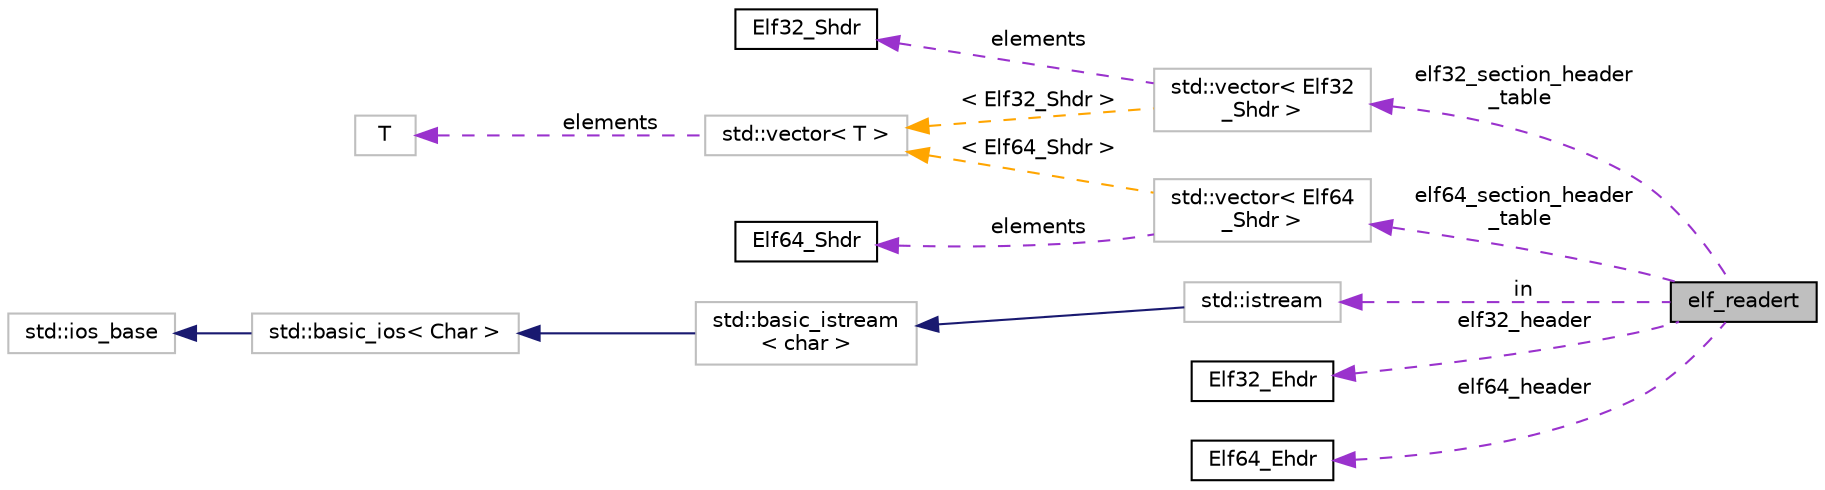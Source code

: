 digraph "elf_readert"
{
 // LATEX_PDF_SIZE
  bgcolor="transparent";
  edge [fontname="Helvetica",fontsize="10",labelfontname="Helvetica",labelfontsize="10"];
  node [fontname="Helvetica",fontsize="10",shape=record];
  rankdir="LR";
  Node1 [label="elf_readert",height=0.2,width=0.4,color="black", fillcolor="grey75", style="filled", fontcolor="black",tooltip=" "];
  Node2 -> Node1 [dir="back",color="darkorchid3",fontsize="10",style="dashed",label=" elf64_section_header\l_table" ,fontname="Helvetica"];
  Node2 [label="std::vector\< Elf64\l_Shdr \>",height=0.2,width=0.4,color="grey75",tooltip=" "];
  Node3 -> Node2 [dir="back",color="darkorchid3",fontsize="10",style="dashed",label=" elements" ,fontname="Helvetica"];
  Node3 [label="Elf64_Shdr",height=0.2,width=0.4,color="black",URL="$struct_elf64___shdr.html",tooltip=" "];
  Node4 -> Node2 [dir="back",color="orange",fontsize="10",style="dashed",label=" \< Elf64_Shdr \>" ,fontname="Helvetica"];
  Node4 [label="std::vector\< T \>",height=0.2,width=0.4,color="grey75",tooltip="STL class."];
  Node5 -> Node4 [dir="back",color="darkorchid3",fontsize="10",style="dashed",label=" elements" ,fontname="Helvetica"];
  Node5 [label="T",height=0.2,width=0.4,color="grey75",tooltip=" "];
  Node6 -> Node1 [dir="back",color="darkorchid3",fontsize="10",style="dashed",label=" in" ,fontname="Helvetica"];
  Node6 [label="std::istream",height=0.2,width=0.4,color="grey75",tooltip="STL class."];
  Node7 -> Node6 [dir="back",color="midnightblue",fontsize="10",style="solid",fontname="Helvetica"];
  Node7 [label="std::basic_istream\l\< char \>",height=0.2,width=0.4,color="grey75",tooltip="STL class."];
  Node8 -> Node7 [dir="back",color="midnightblue",fontsize="10",style="solid",fontname="Helvetica"];
  Node8 [label="std::basic_ios\< Char \>",height=0.2,width=0.4,color="grey75",tooltip="STL class."];
  Node9 -> Node8 [dir="back",color="midnightblue",fontsize="10",style="solid",fontname="Helvetica"];
  Node9 [label="std::ios_base",height=0.2,width=0.4,color="grey75",tooltip="STL class."];
  Node10 -> Node1 [dir="back",color="darkorchid3",fontsize="10",style="dashed",label=" elf32_header" ,fontname="Helvetica"];
  Node10 [label="Elf32_Ehdr",height=0.2,width=0.4,color="black",URL="$struct_elf32___ehdr.html",tooltip=" "];
  Node11 -> Node1 [dir="back",color="darkorchid3",fontsize="10",style="dashed",label=" elf64_header" ,fontname="Helvetica"];
  Node11 [label="Elf64_Ehdr",height=0.2,width=0.4,color="black",URL="$struct_elf64___ehdr.html",tooltip=" "];
  Node12 -> Node1 [dir="back",color="darkorchid3",fontsize="10",style="dashed",label=" elf32_section_header\l_table" ,fontname="Helvetica"];
  Node12 [label="std::vector\< Elf32\l_Shdr \>",height=0.2,width=0.4,color="grey75",tooltip=" "];
  Node13 -> Node12 [dir="back",color="darkorchid3",fontsize="10",style="dashed",label=" elements" ,fontname="Helvetica"];
  Node13 [label="Elf32_Shdr",height=0.2,width=0.4,color="black",URL="$struct_elf32___shdr.html",tooltip=" "];
  Node4 -> Node12 [dir="back",color="orange",fontsize="10",style="dashed",label=" \< Elf32_Shdr \>" ,fontname="Helvetica"];
}
